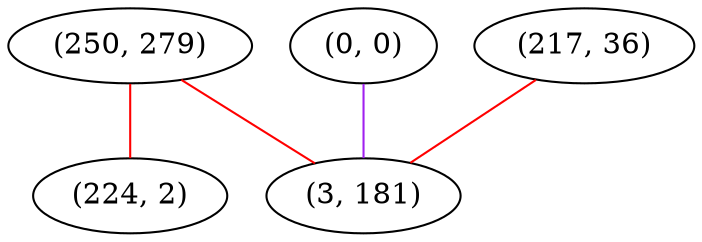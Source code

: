 graph "" {
"(250, 279)";
"(0, 0)";
"(224, 2)";
"(217, 36)";
"(3, 181)";
"(250, 279)" -- "(224, 2)"  [color=red, key=0, weight=1];
"(250, 279)" -- "(3, 181)"  [color=red, key=0, weight=1];
"(0, 0)" -- "(3, 181)"  [color=purple, key=0, weight=4];
"(217, 36)" -- "(3, 181)"  [color=red, key=0, weight=1];
}
